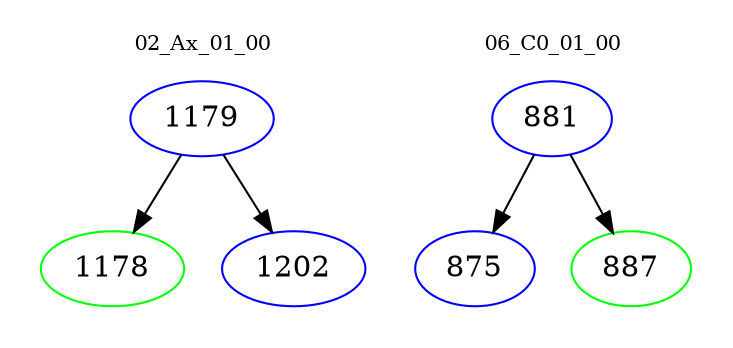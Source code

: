 digraph{
subgraph cluster_0 {
color = white
label = "02_Ax_01_00";
fontsize=10;
T0_1179 [label="1179", color="blue"]
T0_1179 -> T0_1178 [color="black"]
T0_1178 [label="1178", color="green"]
T0_1179 -> T0_1202 [color="black"]
T0_1202 [label="1202", color="blue"]
}
subgraph cluster_1 {
color = white
label = "06_C0_01_00";
fontsize=10;
T1_881 [label="881", color="blue"]
T1_881 -> T1_875 [color="black"]
T1_875 [label="875", color="blue"]
T1_881 -> T1_887 [color="black"]
T1_887 [label="887", color="green"]
}
}
